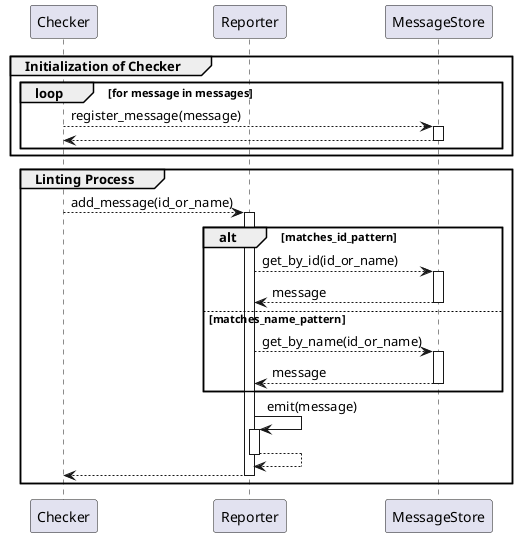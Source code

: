 @startuml Message Handling (dynamic view)
participant Checker
participant Reporter
participant MessageStore
group Initialization of Checker
    loop for message in messages
        Checker --> MessageStore ++ : register_message(message)
        return
    end
end
group Linting Process
    Checker --> Reporter ++ : add_message(id_or_name)
        alt matches_id_pattern
            Reporter --> MessageStore ++ : get_by_id(id_or_name)
            return message
        else matches_name_pattern
            Reporter --> MessageStore ++ : get_by_name(id_or_name)
            return message
        end
        Reporter->Reporter ++ : emit(message)
        return
    return
end
@enduml
